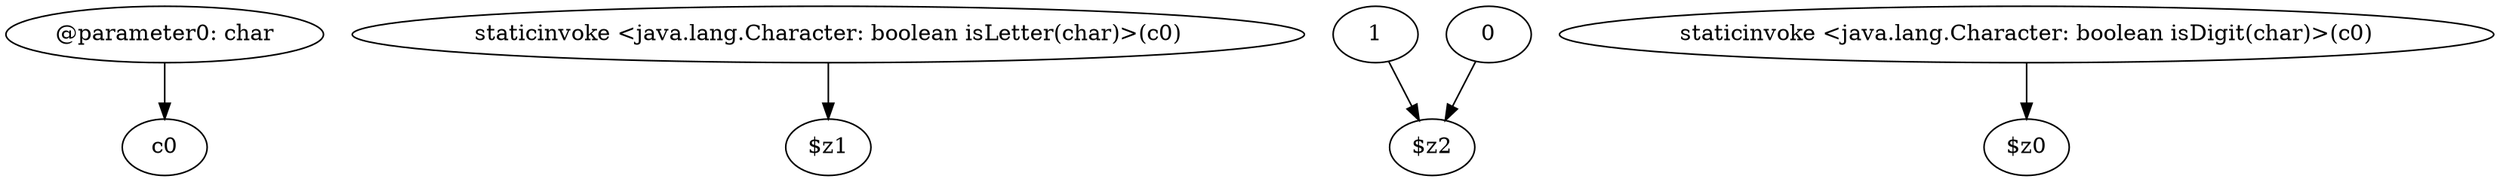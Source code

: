 digraph g {
0[label="@parameter0: char"]
1[label="c0"]
0->1[label=""]
2[label="staticinvoke <java.lang.Character: boolean isLetter(char)>(c0)"]
3[label="$z1"]
2->3[label=""]
4[label="1"]
5[label="$z2"]
4->5[label=""]
6[label="staticinvoke <java.lang.Character: boolean isDigit(char)>(c0)"]
7[label="$z0"]
6->7[label=""]
8[label="0"]
8->5[label=""]
}